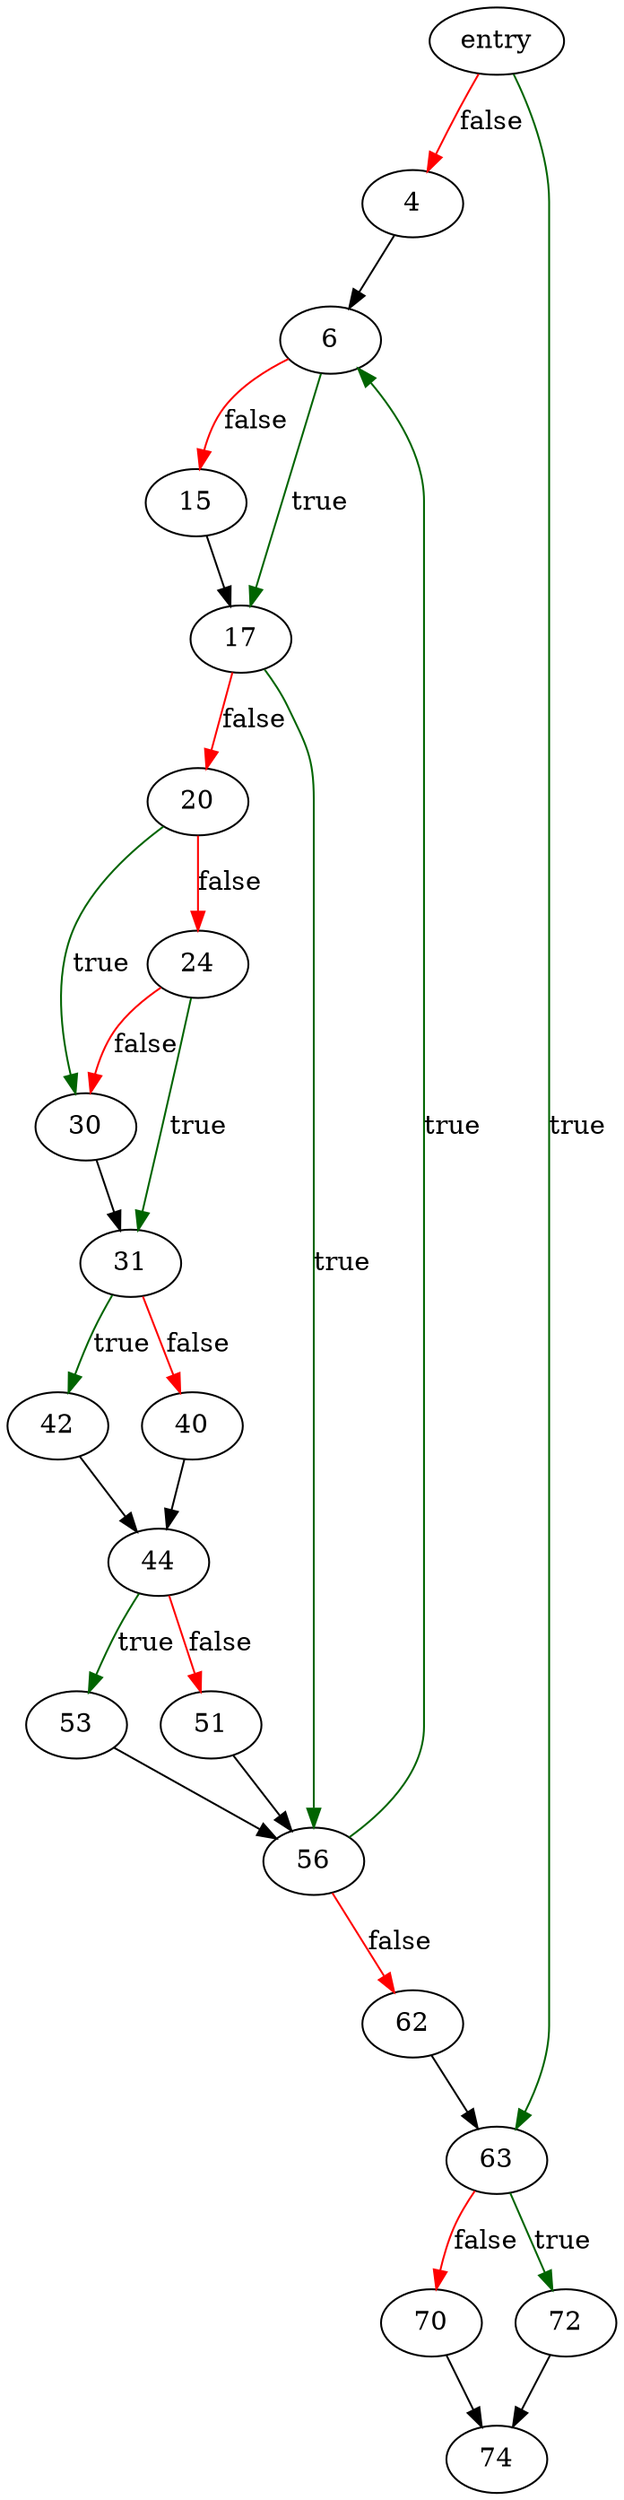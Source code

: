 digraph "print_with_separator" {
	// Node definitions.
	1 [label=entry];
	4;
	6;
	15;
	17;
	20;
	24;
	30;
	31;
	40;
	42;
	44;
	51;
	53;
	56;
	62;
	63;
	70;
	72;
	74;

	// Edge definitions.
	1 -> 4 [
		color=red
		label=false
	];
	1 -> 63 [
		color=darkgreen
		label=true
	];
	4 -> 6;
	6 -> 15 [
		color=red
		label=false
	];
	6 -> 17 [
		color=darkgreen
		label=true
	];
	15 -> 17;
	17 -> 20 [
		color=red
		label=false
	];
	17 -> 56 [
		color=darkgreen
		label=true
	];
	20 -> 24 [
		color=red
		label=false
	];
	20 -> 30 [
		color=darkgreen
		label=true
	];
	24 -> 30 [
		color=red
		label=false
	];
	24 -> 31 [
		color=darkgreen
		label=true
	];
	30 -> 31;
	31 -> 40 [
		color=red
		label=false
	];
	31 -> 42 [
		color=darkgreen
		label=true
	];
	40 -> 44;
	42 -> 44;
	44 -> 51 [
		color=red
		label=false
	];
	44 -> 53 [
		color=darkgreen
		label=true
	];
	51 -> 56;
	53 -> 56;
	56 -> 6 [
		color=darkgreen
		label=true
	];
	56 -> 62 [
		color=red
		label=false
	];
	62 -> 63;
	63 -> 70 [
		color=red
		label=false
	];
	63 -> 72 [
		color=darkgreen
		label=true
	];
	70 -> 74;
	72 -> 74;
}